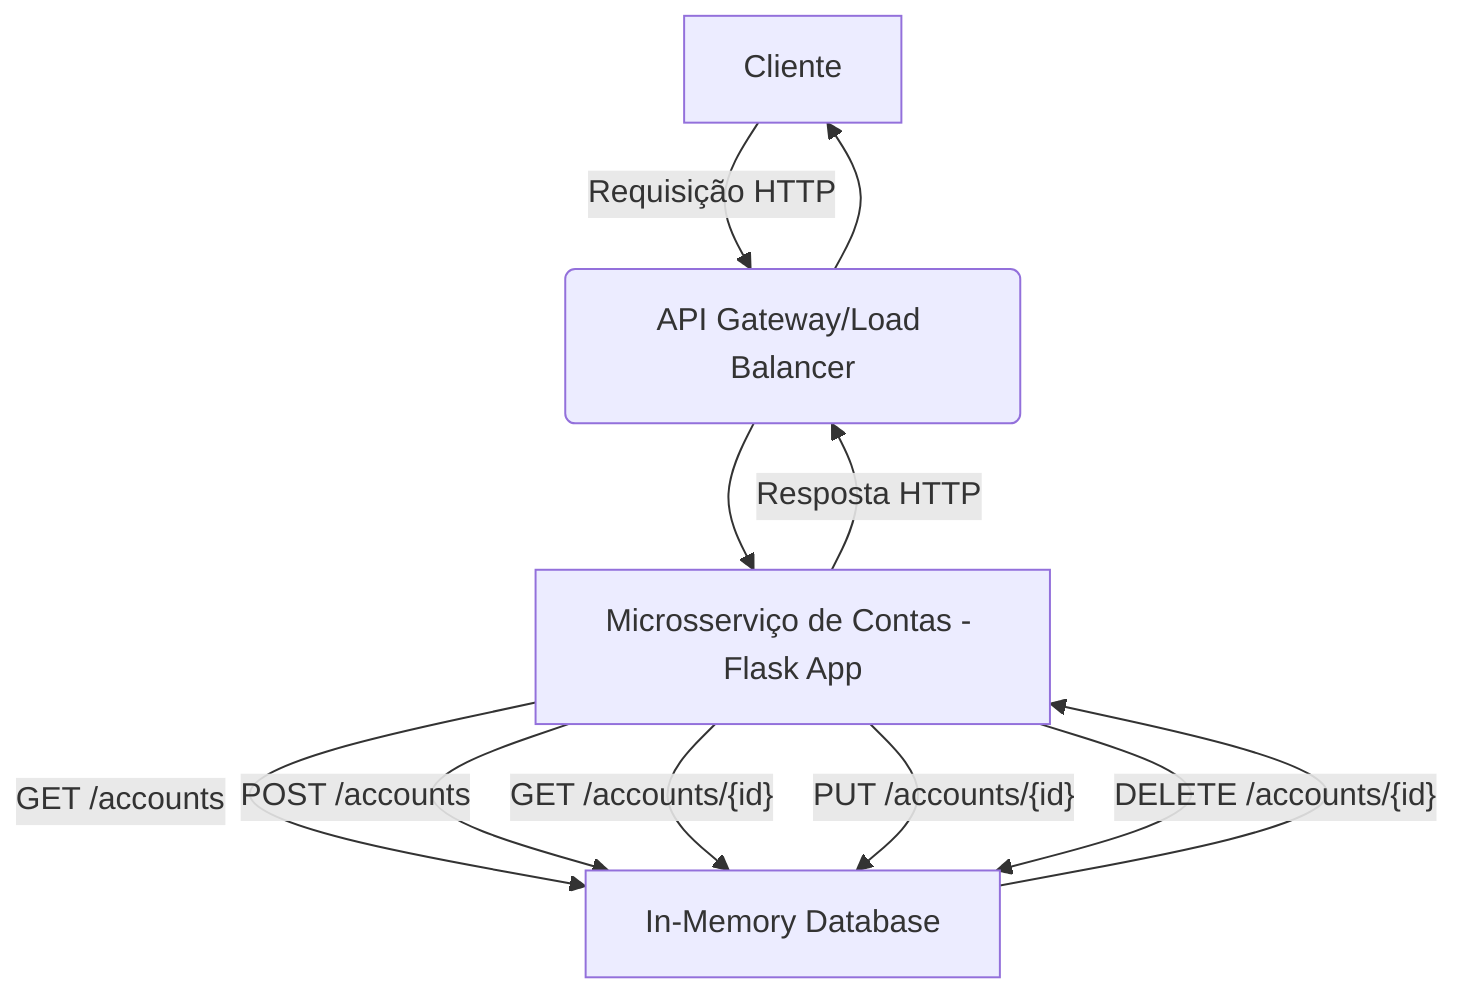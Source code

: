 graph TD
    A[Cliente] -->|Requisição HTTP| B(API Gateway/Load Balancer)
    B --> C[Microsserviço de Contas - Flask App]
    C -- GET /accounts --> D[In-Memory Database]
    C -- POST /accounts --> D
    C -- GET /accounts/{id} --> D
    C -- PUT /accounts/{id} --> D
    C -- DELETE /accounts/{id} --> D
    D --> C
    C -->|Resposta HTTP| B
    B --> A